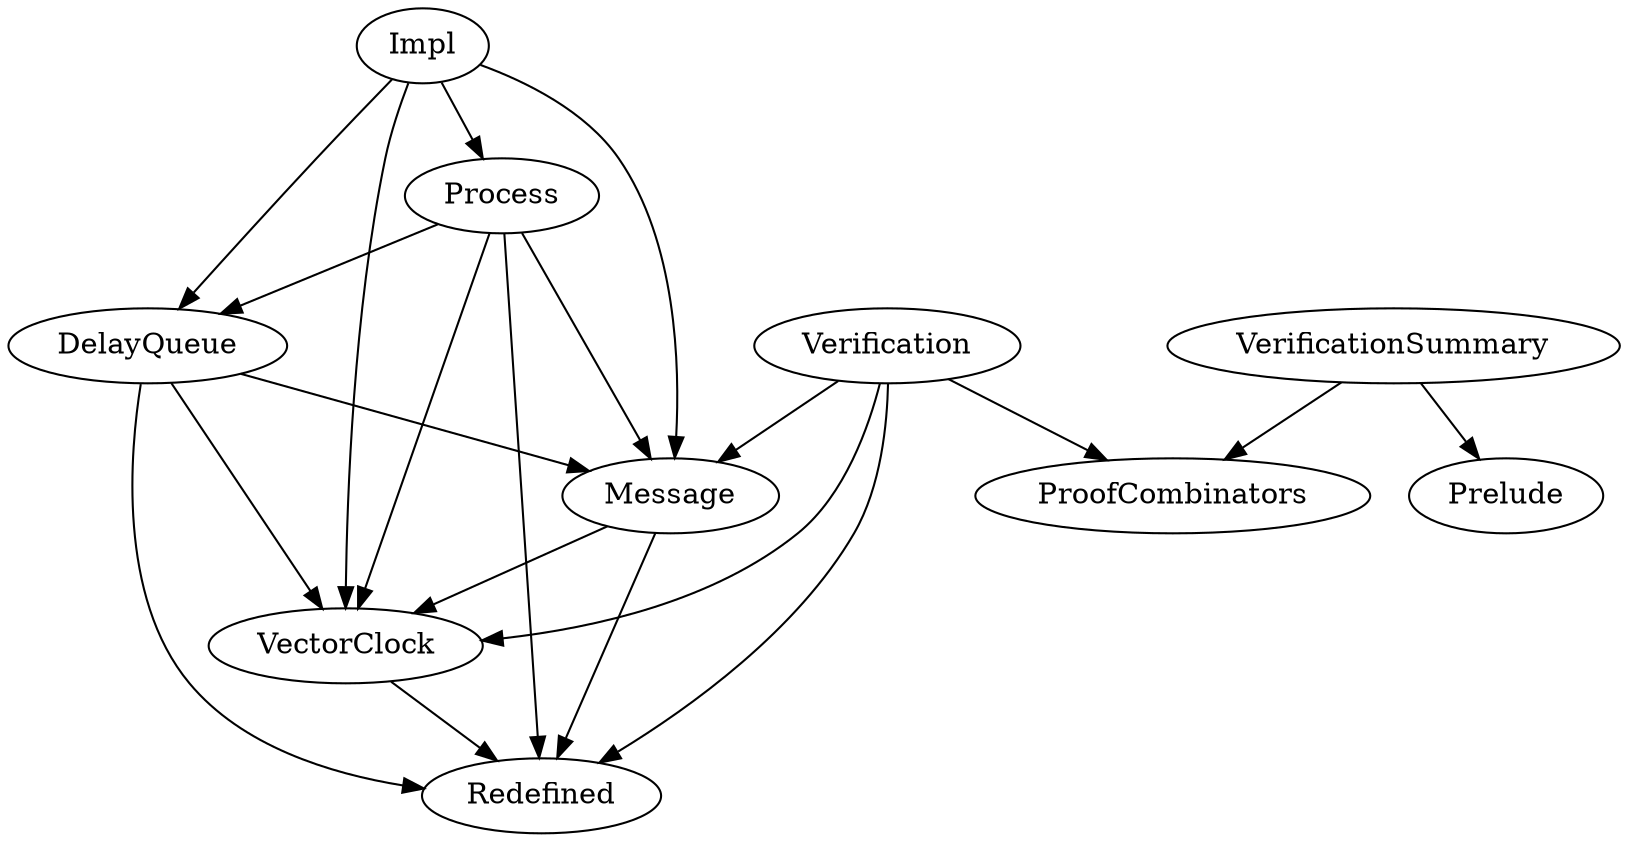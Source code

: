 digraph G {
	 Impl -> VectorClock
	 Impl -> Message
	 Impl -> DelayQueue
	 Impl -> Process
	 Process -> Redefined
	 Process -> VectorClock
	 Process -> Message
	 Process -> DelayQueue
	 Verification -> ProofCombinators
	 Verification -> Redefined
	 Verification -> VectorClock
	 Verification -> Message
	 Message -> Redefined
	 Message -> VectorClock
	 VerificationSummary -> Prelude
	 VerificationSummary -> ProofCombinators
	 VectorClock -> Redefined
	 DelayQueue -> Redefined
	 DelayQueue -> VectorClock
	 DelayQueue -> Message
}

